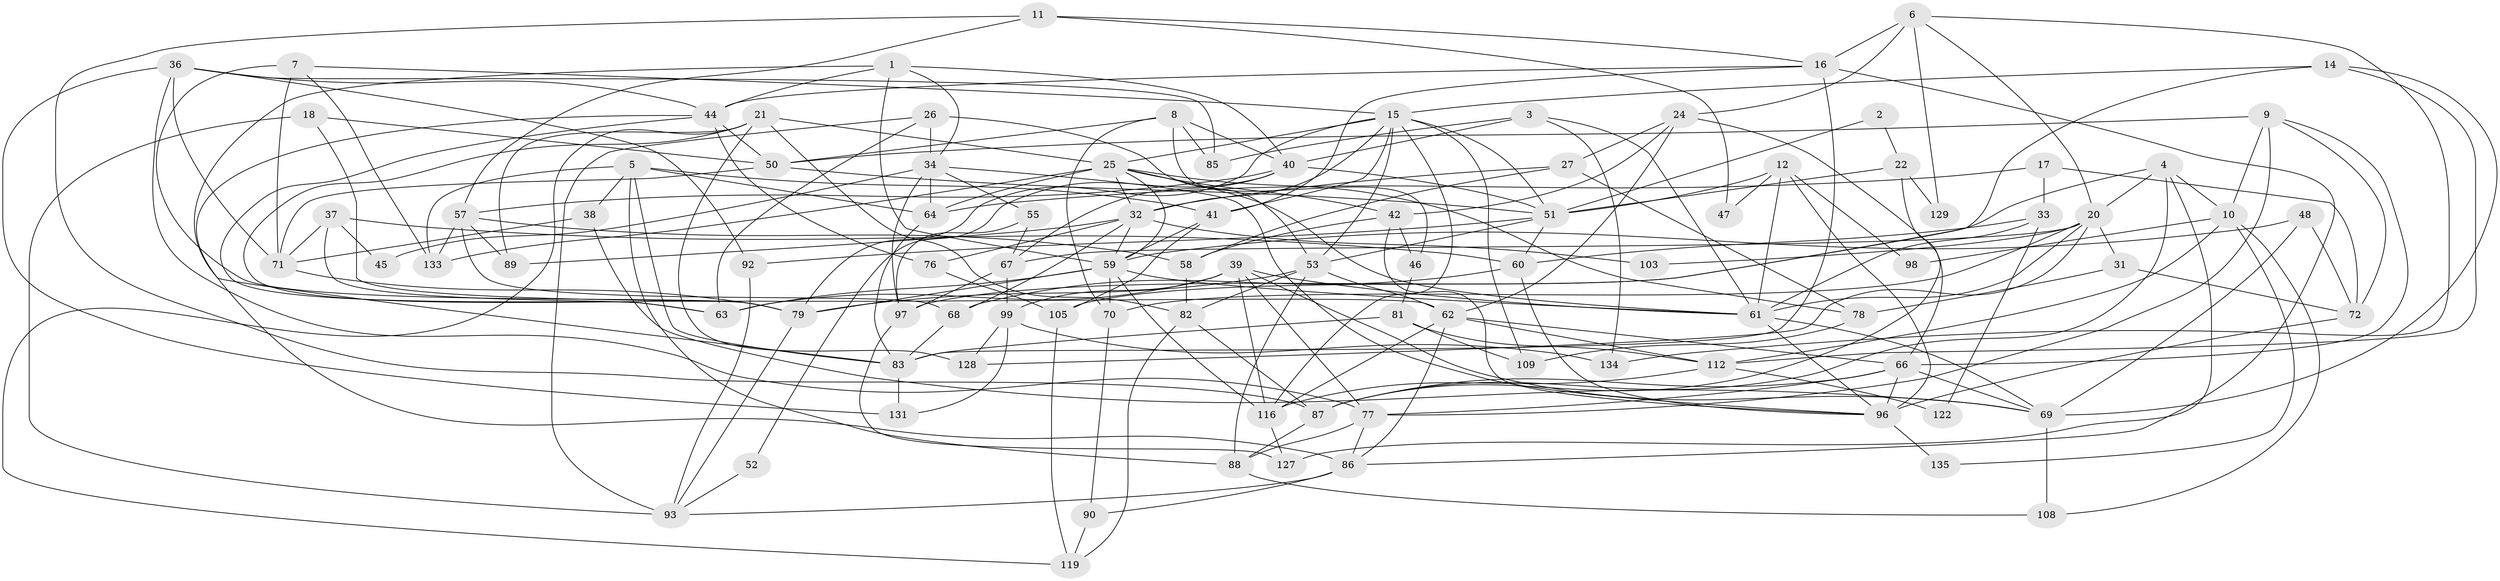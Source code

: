 // original degree distribution, {4: 0.28888888888888886, 2: 0.11851851851851852, 5: 0.1925925925925926, 3: 0.2740740740740741, 7: 0.05185185185185185, 6: 0.06666666666666667, 8: 0.007407407407407408}
// Generated by graph-tools (version 1.1) at 2025/11/02/27/25 16:11:16]
// undirected, 94 vertices, 227 edges
graph export_dot {
graph [start="1"]
  node [color=gray90,style=filled];
  1 [super="+110"];
  2;
  3 [super="+113"];
  4 [super="+56"];
  5 [super="+19"];
  6 [super="+23"];
  7;
  8;
  9;
  10 [super="+13"];
  11;
  12 [super="+35"];
  14;
  15 [super="+73"];
  16 [super="+28"];
  17;
  18;
  20 [super="+84"];
  21 [super="+125"];
  22;
  24;
  25 [super="+30"];
  26;
  27 [super="+29"];
  31 [super="+117"];
  32 [super="+91"];
  33;
  34 [super="+132"];
  36 [super="+43"];
  37;
  38;
  39 [super="+49"];
  40 [super="+80"];
  41 [super="+75"];
  42;
  44 [super="+95"];
  45;
  46;
  47;
  48;
  50 [super="+65"];
  51 [super="+111"];
  52;
  53 [super="+54"];
  55;
  57 [super="+102"];
  58;
  59 [super="+74"];
  60;
  61 [super="+94"];
  62;
  63 [super="+130"];
  64;
  66 [super="+123"];
  67;
  68;
  69;
  70;
  71 [super="+104"];
  72 [super="+124"];
  76;
  77 [super="+120"];
  78;
  79 [super="+121"];
  81 [super="+115"];
  82 [super="+101"];
  83 [super="+106"];
  85;
  86 [super="+100"];
  87;
  88 [super="+126"];
  89;
  90;
  92;
  93;
  96 [super="+107"];
  97;
  98;
  99;
  103;
  105;
  108;
  109;
  112 [super="+114"];
  116 [super="+118"];
  119;
  122;
  127;
  128;
  129;
  131;
  133;
  134;
  135;
  1 -- 59;
  1 -- 40;
  1 -- 34;
  1 -- 83;
  1 -- 44;
  2 -- 22;
  2 -- 51;
  3 -- 134;
  3 -- 61;
  3 -- 40;
  3 -- 85;
  4 -- 127;
  4 -- 20;
  4 -- 105;
  4 -- 87;
  4 -- 10;
  5 -- 41;
  5 -- 38;
  5 -- 64;
  5 -- 133;
  5 -- 88;
  5 -- 83;
  6 -- 24;
  6 -- 20;
  6 -- 129;
  6 -- 134;
  6 -- 16 [weight=2];
  7 -- 133;
  7 -- 15;
  7 -- 71;
  7 -- 79;
  8 -- 70;
  8 -- 46;
  8 -- 50;
  8 -- 85;
  8 -- 40;
  9 -- 10;
  9 -- 72;
  9 -- 50;
  9 -- 66;
  9 -- 77;
  10 -- 98;
  10 -- 135;
  10 -- 112;
  10 -- 108;
  11 -- 57;
  11 -- 47;
  11 -- 87;
  11 -- 16;
  12 -- 98;
  12 -- 51;
  12 -- 96;
  12 -- 61;
  12 -- 47;
  14 -- 69;
  14 -- 15;
  14 -- 97;
  14 -- 112;
  15 -- 41;
  15 -- 79;
  15 -- 109;
  15 -- 25;
  15 -- 32;
  15 -- 51;
  15 -- 116;
  15 -- 53;
  16 -- 41;
  16 -- 83;
  16 -- 86;
  16 -- 44;
  17 -- 64;
  17 -- 33;
  17 -- 72;
  18 -- 62;
  18 -- 93;
  18 -- 50;
  20 -- 67;
  20 -- 61;
  20 -- 103;
  20 -- 128;
  20 -- 70;
  20 -- 31;
  21 -- 89;
  21 -- 119;
  21 -- 128;
  21 -- 25;
  21 -- 79;
  21 -- 82;
  22 -- 87;
  22 -- 129;
  22 -- 51;
  24 -- 62;
  24 -- 42;
  24 -- 66;
  24 -- 27;
  25 -- 64;
  25 -- 42;
  25 -- 133;
  25 -- 32;
  25 -- 78;
  25 -- 61;
  25 -- 59;
  26 -- 63;
  26 -- 53;
  26 -- 93;
  26 -- 34;
  27 -- 58;
  27 -- 78;
  27 -- 32;
  31 -- 72;
  31 -- 78;
  32 -- 68;
  32 -- 89;
  32 -- 103;
  32 -- 59;
  32 -- 76;
  33 -- 61;
  33 -- 60;
  33 -- 122;
  34 -- 97;
  34 -- 45;
  34 -- 55;
  34 -- 64;
  34 -- 96;
  36 -- 131;
  36 -- 77;
  36 -- 85;
  36 -- 92;
  36 -- 71;
  36 -- 44;
  37 -- 71;
  37 -- 60;
  37 -- 45;
  37 -- 63;
  38 -- 69;
  38 -- 71;
  39 -- 61;
  39 -- 116;
  39 -- 99;
  39 -- 69;
  39 -- 63;
  39 -- 77;
  40 -- 51;
  40 -- 57;
  40 -- 67;
  40 -- 52;
  41 -- 59;
  41 -- 105;
  42 -- 58;
  42 -- 46;
  42 -- 96;
  44 -- 50;
  44 -- 76;
  44 -- 63;
  44 -- 86;
  46 -- 81;
  48 -- 59;
  48 -- 69;
  48 -- 72;
  50 -- 71;
  50 -- 51;
  51 -- 53;
  51 -- 92;
  51 -- 60;
  52 -- 93;
  53 -- 79;
  53 -- 62;
  53 -- 88;
  53 -- 82;
  55 -- 97;
  55 -- 67;
  57 -- 133;
  57 -- 58;
  57 -- 89;
  57 -- 68;
  58 -- 82;
  59 -- 116;
  59 -- 79;
  59 -- 70;
  59 -- 61;
  59 -- 63;
  60 -- 96;
  60 -- 68;
  61 -- 96;
  61 -- 69;
  62 -- 86;
  62 -- 116;
  62 -- 112;
  62 -- 66;
  64 -- 83;
  66 -- 69;
  66 -- 96;
  66 -- 87;
  66 -- 77;
  67 -- 97;
  67 -- 99;
  68 -- 83;
  69 -- 108;
  70 -- 90;
  71 -- 79;
  72 -- 96;
  76 -- 105;
  77 -- 88;
  77 -- 86;
  78 -- 109;
  79 -- 93;
  81 -- 109;
  81 -- 112;
  81 -- 83;
  82 -- 119;
  82 -- 87;
  83 -- 131;
  86 -- 90;
  86 -- 93;
  87 -- 88;
  88 -- 108;
  90 -- 119;
  92 -- 93;
  96 -- 135;
  97 -- 127;
  99 -- 128;
  99 -- 131;
  99 -- 134;
  105 -- 119;
  112 -- 122;
  112 -- 116;
  116 -- 127;
}
